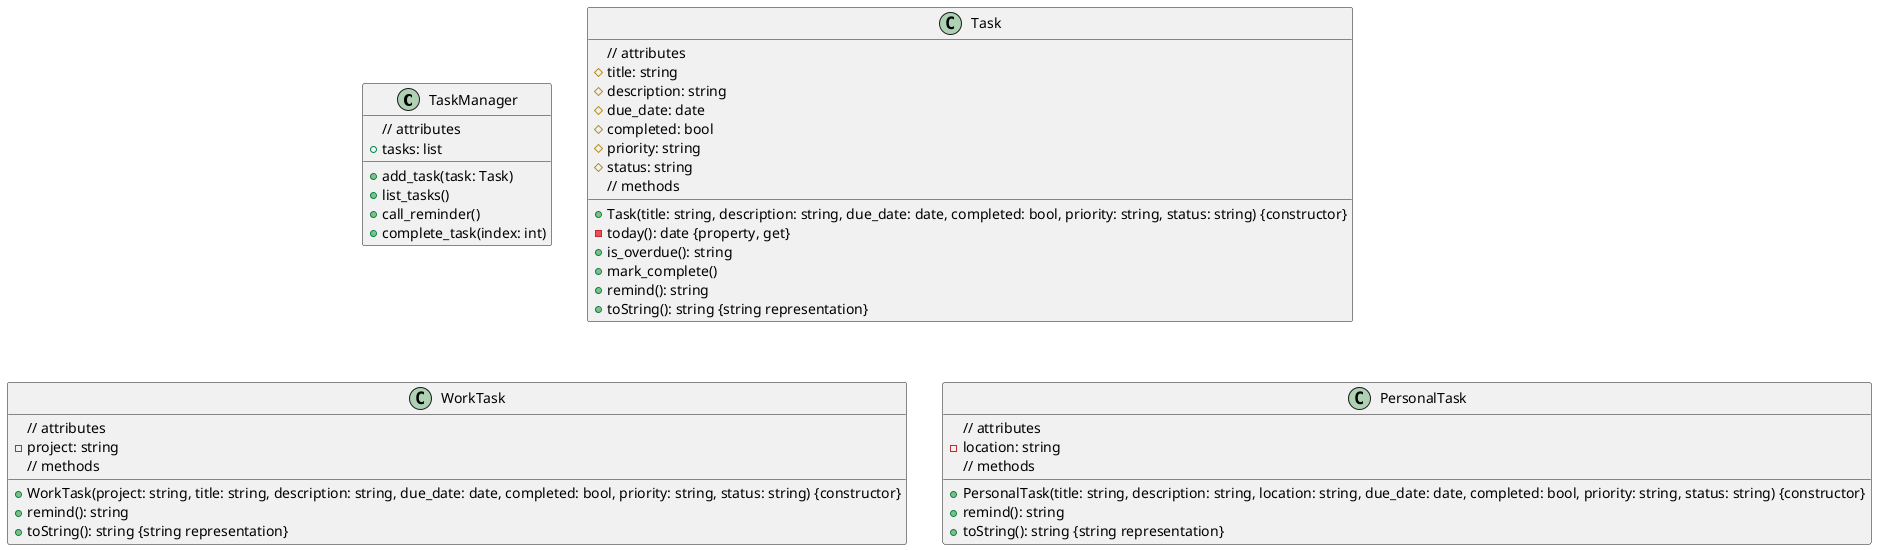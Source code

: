 @startuml TaskManager

class TaskManager {
    // attributes
    + tasks: list
    + add_task(task: Task)
    + list_tasks()
    + call_reminder()
    + complete_task(index: int)
}

class Task {
    // attributes
    # title: string
    # description: string
    # due_date: date
    # completed: bool
    # priority: string
    # status: string
    // methods
    + Task(title: string, description: string, due_date: date, completed: bool, priority: string, status: string) {constructor}
    - today(): date {property, get}
    + is_overdue(): string
    + mark_complete()
    + remind(): string
    + toString(): string {string representation}
}

class WorkTask {
    // attributes
    - project: string
    // methods
    + WorkTask(project: string, title: string, description: string, due_date: date, completed: bool, priority: string, status: string) {constructor}
    + remind(): string
    + toString(): string {string representation}
}

class PersonalTask {
    // attributes
    - location: string
    // methods
    + PersonalTask(title: string, description: string, location: string, due_date: date, completed: bool, priority: string, status: string) {constructor}
    + remind(): string
    + toString(): string {string representation}
}

@enduml